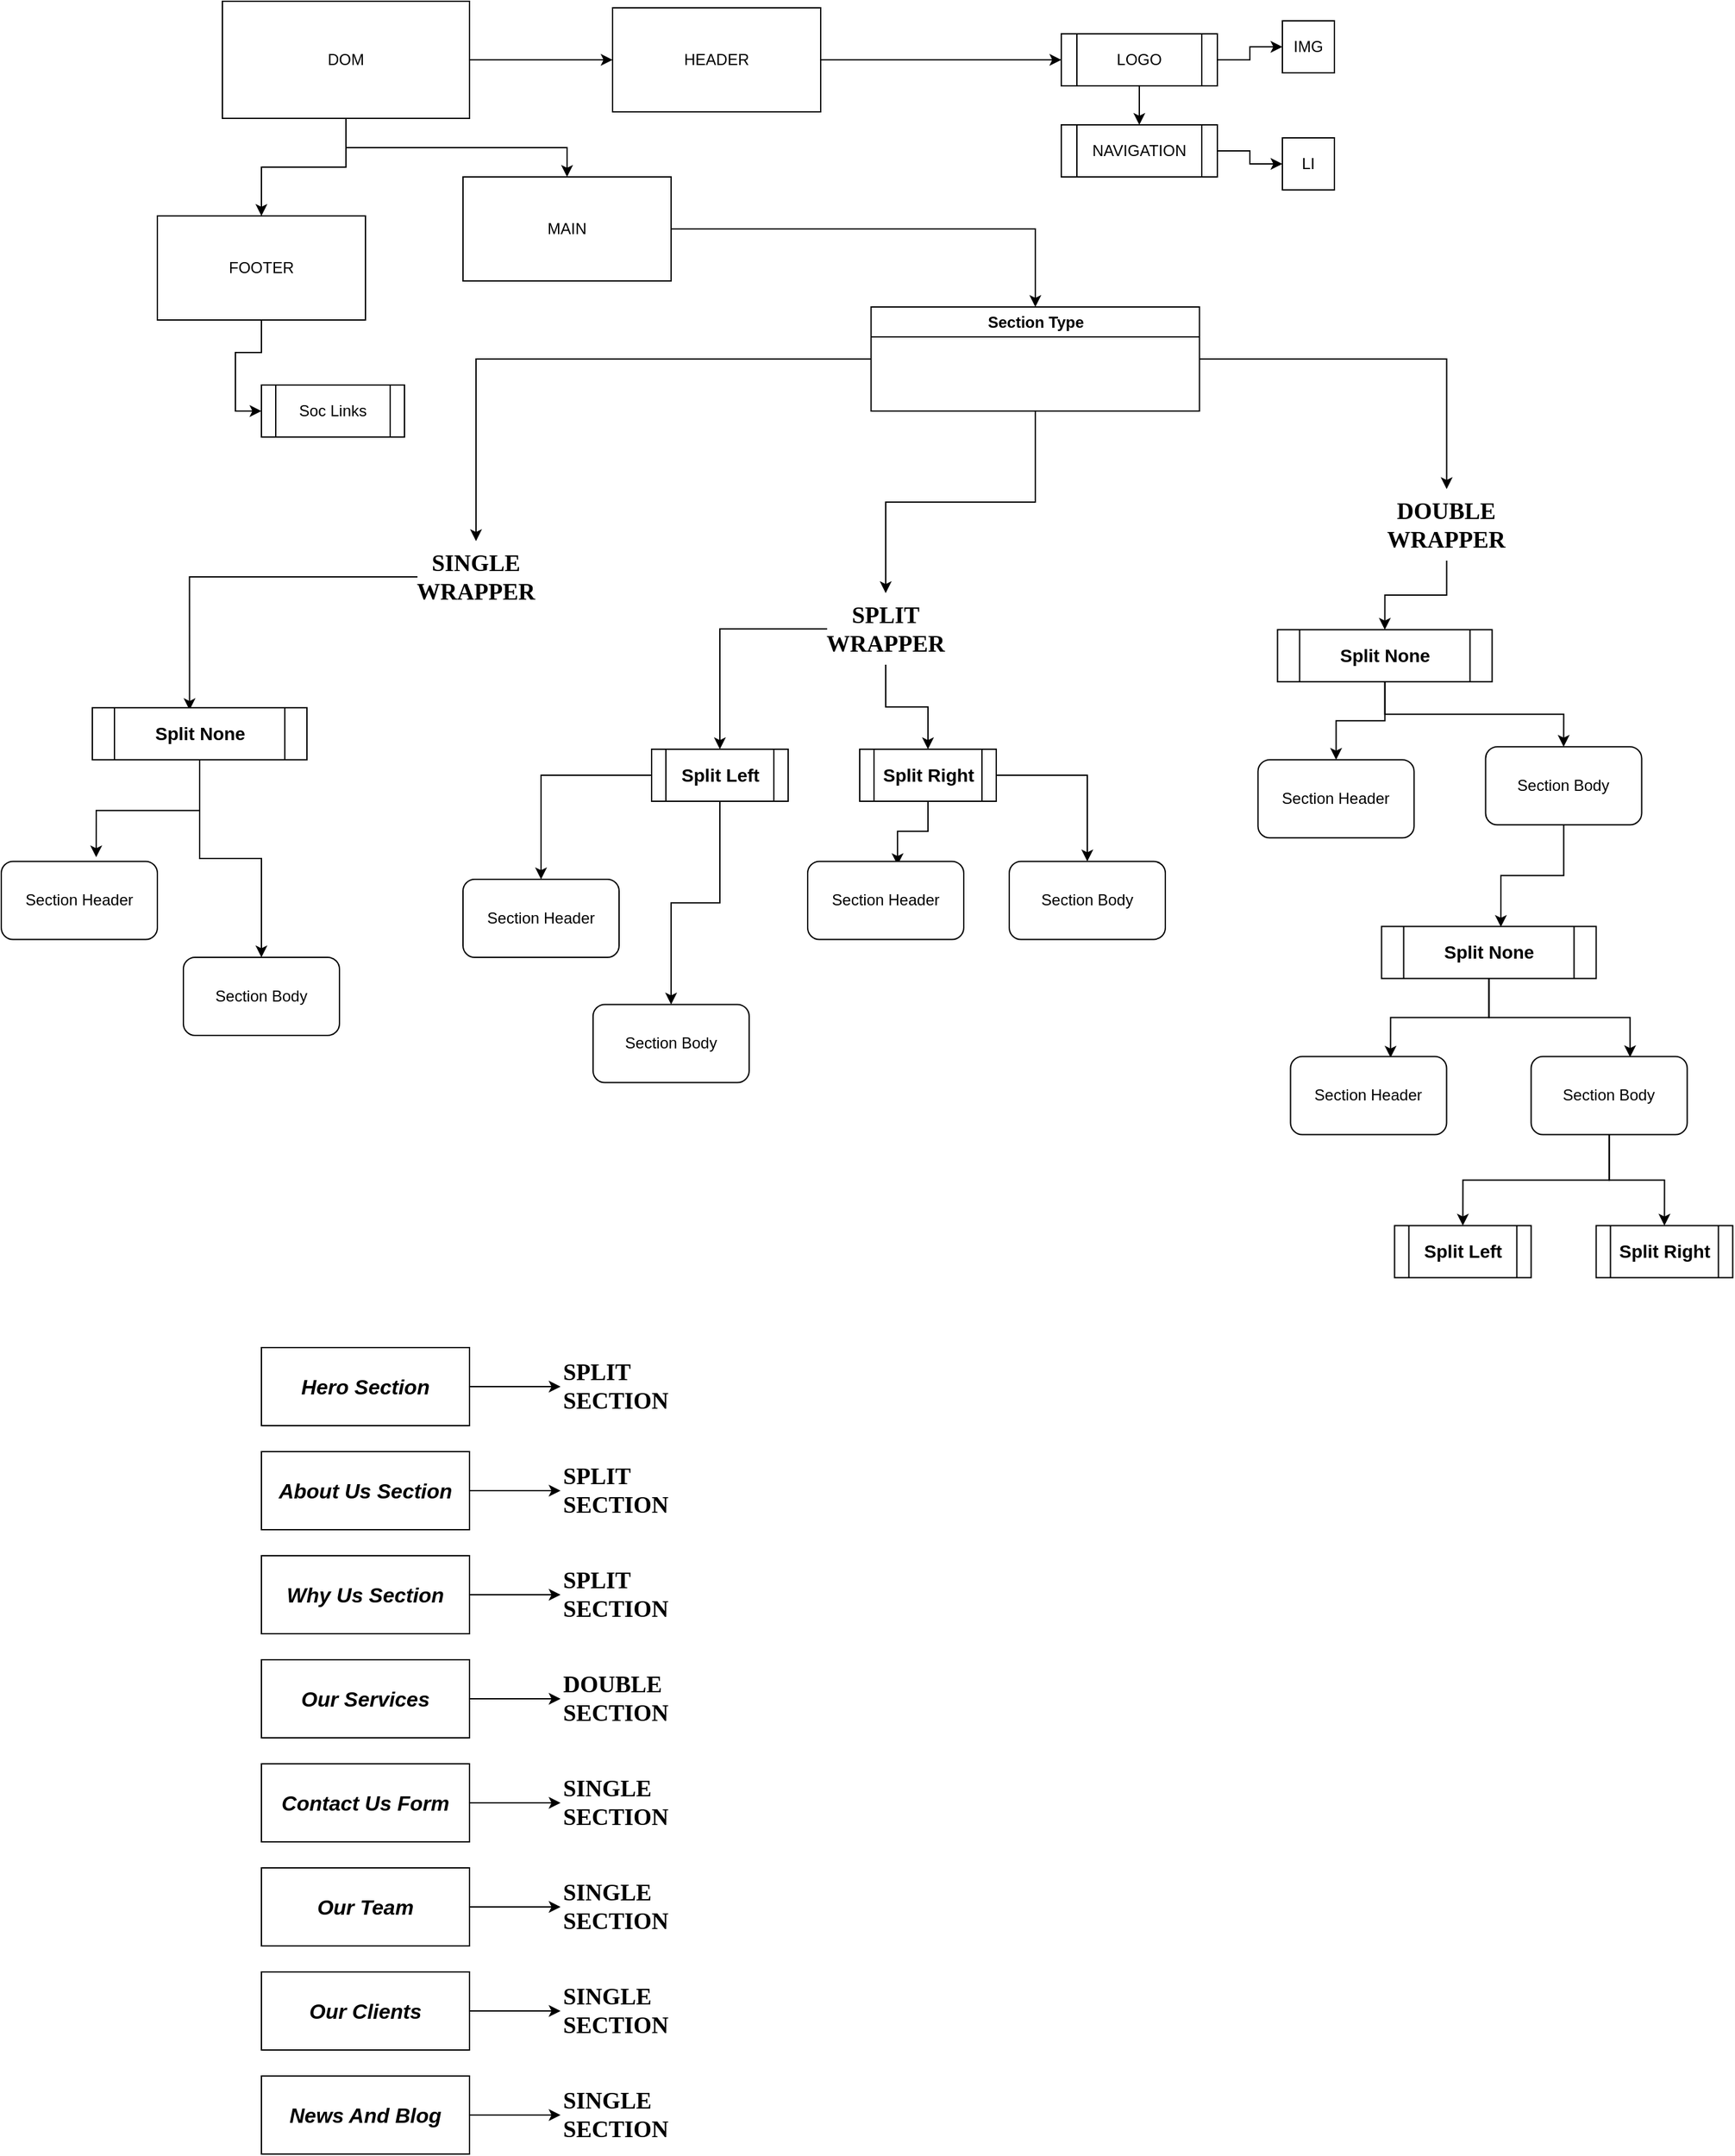 <mxfile version="21.6.1" type="github">
  <diagram name="Page-1" id="3GMCaoutJsqQsDqICPwn">
    <mxGraphModel dx="3232" dy="3076" grid="1" gridSize="10" guides="1" tooltips="1" connect="1" arrows="1" fold="1" page="1" pageScale="1" pageWidth="850" pageHeight="1100" math="0" shadow="0">
      <root>
        <mxCell id="0" />
        <mxCell id="1" parent="0" />
        <mxCell id="UuIxYVkr14JvkqVsrURw-32" style="edgeStyle=orthogonalEdgeStyle;rounded=0;orthogonalLoop=1;jettySize=auto;html=1;" parent="1" source="UuIxYVkr14JvkqVsrURw-1" target="UuIxYVkr14JvkqVsrURw-4" edge="1">
          <mxGeometry relative="1" as="geometry" />
        </mxCell>
        <mxCell id="UuIxYVkr14JvkqVsrURw-33" style="edgeStyle=orthogonalEdgeStyle;rounded=0;orthogonalLoop=1;jettySize=auto;html=1;" parent="1" source="UuIxYVkr14JvkqVsrURw-1" target="UuIxYVkr14JvkqVsrURw-3" edge="1">
          <mxGeometry relative="1" as="geometry" />
        </mxCell>
        <mxCell id="UuIxYVkr14JvkqVsrURw-36" style="edgeStyle=orthogonalEdgeStyle;rounded=0;orthogonalLoop=1;jettySize=auto;html=1;" parent="1" source="UuIxYVkr14JvkqVsrURw-1" target="UuIxYVkr14JvkqVsrURw-2" edge="1">
          <mxGeometry relative="1" as="geometry" />
        </mxCell>
        <mxCell id="UuIxYVkr14JvkqVsrURw-1" value="DOM" style="rounded=0;whiteSpace=wrap;html=1;" parent="1" vertex="1">
          <mxGeometry x="-960" y="-1995" width="190" height="90" as="geometry" />
        </mxCell>
        <mxCell id="UuIxYVkr14JvkqVsrURw-37" style="edgeStyle=orthogonalEdgeStyle;rounded=0;orthogonalLoop=1;jettySize=auto;html=1;" parent="1" source="UuIxYVkr14JvkqVsrURw-2" target="UuIxYVkr14JvkqVsrURw-9" edge="1">
          <mxGeometry relative="1" as="geometry" />
        </mxCell>
        <mxCell id="UuIxYVkr14JvkqVsrURw-38" style="edgeStyle=orthogonalEdgeStyle;rounded=0;orthogonalLoop=1;jettySize=auto;html=1;" parent="1" source="UuIxYVkr14JvkqVsrURw-2" target="UuIxYVkr14JvkqVsrURw-8" edge="1">
          <mxGeometry relative="1" as="geometry" />
        </mxCell>
        <mxCell id="UuIxYVkr14JvkqVsrURw-2" value="HEADER" style="rounded=0;whiteSpace=wrap;html=1;" parent="1" vertex="1">
          <mxGeometry x="-660" y="-1990" width="160" height="80" as="geometry" />
        </mxCell>
        <mxCell id="UuIxYVkr14JvkqVsrURw-56" style="edgeStyle=orthogonalEdgeStyle;rounded=0;orthogonalLoop=1;jettySize=auto;html=1;entryX=0;entryY=0.5;entryDx=0;entryDy=0;" parent="1" source="UuIxYVkr14JvkqVsrURw-3" target="UuIxYVkr14JvkqVsrURw-57" edge="1">
          <mxGeometry relative="1" as="geometry">
            <mxPoint x="-950" y="-1690" as="targetPoint" />
          </mxGeometry>
        </mxCell>
        <mxCell id="UuIxYVkr14JvkqVsrURw-3" value="FOOTER" style="rounded=0;whiteSpace=wrap;html=1;" parent="1" vertex="1">
          <mxGeometry x="-1010" y="-1830" width="160" height="80" as="geometry" />
        </mxCell>
        <mxCell id="UuIxYVkr14JvkqVsrURw-20" style="edgeStyle=orthogonalEdgeStyle;rounded=0;orthogonalLoop=1;jettySize=auto;html=1;" parent="1" source="UuIxYVkr14JvkqVsrURw-4" target="UuIxYVkr14JvkqVsrURw-26" edge="1">
          <mxGeometry relative="1" as="geometry">
            <mxPoint x="-580" y="-1710" as="targetPoint" />
          </mxGeometry>
        </mxCell>
        <mxCell id="UuIxYVkr14JvkqVsrURw-4" value="MAIN" style="rounded=0;whiteSpace=wrap;html=1;" parent="1" vertex="1">
          <mxGeometry x="-775" y="-1860" width="160" height="80" as="geometry" />
        </mxCell>
        <mxCell id="UuIxYVkr14JvkqVsrURw-40" style="edgeStyle=orthogonalEdgeStyle;rounded=0;orthogonalLoop=1;jettySize=auto;html=1;" parent="1" source="UuIxYVkr14JvkqVsrURw-8" target="UuIxYVkr14JvkqVsrURw-12" edge="1">
          <mxGeometry relative="1" as="geometry" />
        </mxCell>
        <mxCell id="UuIxYVkr14JvkqVsrURw-8" value="NAVIGATION" style="shape=process;whiteSpace=wrap;html=1;backgroundOutline=1;" parent="1" vertex="1">
          <mxGeometry x="-315" y="-1900" width="120" height="40" as="geometry" />
        </mxCell>
        <mxCell id="UuIxYVkr14JvkqVsrURw-39" style="edgeStyle=orthogonalEdgeStyle;rounded=0;orthogonalLoop=1;jettySize=auto;html=1;" parent="1" source="UuIxYVkr14JvkqVsrURw-9" target="UuIxYVkr14JvkqVsrURw-17" edge="1">
          <mxGeometry relative="1" as="geometry" />
        </mxCell>
        <mxCell id="UuIxYVkr14JvkqVsrURw-9" value="LOGO" style="shape=process;whiteSpace=wrap;html=1;backgroundOutline=1;" parent="1" vertex="1">
          <mxGeometry x="-315" y="-1970" width="120" height="40" as="geometry" />
        </mxCell>
        <mxCell id="UuIxYVkr14JvkqVsrURw-12" value="LI" style="whiteSpace=wrap;html=1;aspect=fixed;" parent="1" vertex="1">
          <mxGeometry x="-145" y="-1890" width="40" height="40" as="geometry" />
        </mxCell>
        <mxCell id="UuIxYVkr14JvkqVsrURw-17" value="IMG" style="whiteSpace=wrap;html=1;aspect=fixed;" parent="1" vertex="1">
          <mxGeometry x="-145" y="-1980" width="40" height="40" as="geometry" />
        </mxCell>
        <mxCell id="UuIxYVkr14JvkqVsrURw-23" value="Section Header" style="rounded=1;whiteSpace=wrap;html=1;" parent="1" vertex="1">
          <mxGeometry x="-163.75" y="-1411.88" width="120" height="60" as="geometry" />
        </mxCell>
        <mxCell id="UuIxYVkr14JvkqVsrURw-132" style="edgeStyle=orthogonalEdgeStyle;rounded=0;orthogonalLoop=1;jettySize=auto;html=1;entryX=0.556;entryY=0.009;entryDx=0;entryDy=0;entryPerimeter=0;" parent="1" source="UuIxYVkr14JvkqVsrURw-24" target="UuIxYVkr14JvkqVsrURw-131" edge="1">
          <mxGeometry relative="1" as="geometry" />
        </mxCell>
        <mxCell id="UuIxYVkr14JvkqVsrURw-24" value="Section Body" style="rounded=1;whiteSpace=wrap;html=1;glass=0;" parent="1" vertex="1">
          <mxGeometry x="11.25" y="-1421.88" width="120" height="60" as="geometry" />
        </mxCell>
        <mxCell id="UuIxYVkr14JvkqVsrURw-30" style="edgeStyle=orthogonalEdgeStyle;rounded=0;orthogonalLoop=1;jettySize=auto;html=1;" parent="1" source="UuIxYVkr14JvkqVsrURw-26" target="UuIxYVkr14JvkqVsrURw-28" edge="1">
          <mxGeometry relative="1" as="geometry" />
        </mxCell>
        <mxCell id="UuIxYVkr14JvkqVsrURw-31" style="edgeStyle=orthogonalEdgeStyle;rounded=0;orthogonalLoop=1;jettySize=auto;html=1;" parent="1" source="UuIxYVkr14JvkqVsrURw-26" target="UuIxYVkr14JvkqVsrURw-27" edge="1">
          <mxGeometry relative="1" as="geometry" />
        </mxCell>
        <mxCell id="UuIxYVkr14JvkqVsrURw-140" style="edgeStyle=orthogonalEdgeStyle;rounded=0;orthogonalLoop=1;jettySize=auto;html=1;" parent="1" source="UuIxYVkr14JvkqVsrURw-26" target="UuIxYVkr14JvkqVsrURw-41" edge="1">
          <mxGeometry relative="1" as="geometry" />
        </mxCell>
        <mxCell id="UuIxYVkr14JvkqVsrURw-26" value="Section Type" style="swimlane;whiteSpace=wrap;html=1;" parent="1" vertex="1">
          <mxGeometry x="-461.25" y="-1760" width="252.5" height="80" as="geometry" />
        </mxCell>
        <mxCell id="UuIxYVkr14JvkqVsrURw-120" style="edgeStyle=orthogonalEdgeStyle;rounded=0;orthogonalLoop=1;jettySize=auto;html=1;entryX=0.5;entryY=0;entryDx=0;entryDy=0;" parent="1" source="UuIxYVkr14JvkqVsrURw-27" target="UuIxYVkr14JvkqVsrURw-68" edge="1">
          <mxGeometry relative="1" as="geometry" />
        </mxCell>
        <mxCell id="UuIxYVkr14JvkqVsrURw-121" style="edgeStyle=orthogonalEdgeStyle;rounded=0;orthogonalLoop=1;jettySize=auto;html=1;" parent="1" source="UuIxYVkr14JvkqVsrURw-27" target="UuIxYVkr14JvkqVsrURw-69" edge="1">
          <mxGeometry relative="1" as="geometry" />
        </mxCell>
        <mxCell id="UuIxYVkr14JvkqVsrURw-27" value="&lt;font style=&quot;font-size: 18px;&quot; face=&quot;Lucida Console&quot;&gt;&lt;b&gt;SPLIT&lt;br&gt;WRAPPER&lt;br&gt;&lt;/b&gt;&lt;/font&gt;" style="text;html=1;strokeColor=none;fillColor=none;align=center;verticalAlign=middle;whiteSpace=wrap;rounded=0;" parent="1" vertex="1">
          <mxGeometry x="-495" y="-1540" width="90" height="55" as="geometry" />
        </mxCell>
        <mxCell id="UuIxYVkr14JvkqVsrURw-122" style="edgeStyle=orthogonalEdgeStyle;rounded=0;orthogonalLoop=1;jettySize=auto;html=1;entryX=0.453;entryY=0.044;entryDx=0;entryDy=0;entryPerimeter=0;" parent="1" source="UuIxYVkr14JvkqVsrURw-28" target="UuIxYVkr14JvkqVsrURw-67" edge="1">
          <mxGeometry relative="1" as="geometry" />
        </mxCell>
        <mxCell id="UuIxYVkr14JvkqVsrURw-28" value="&lt;font style=&quot;font-size: 18px;&quot; face=&quot;Lucida Console&quot;&gt;&lt;b&gt;SINGLE&lt;br&gt;WRAPPER&lt;br&gt;&lt;/b&gt;&lt;/font&gt;" style="text;html=1;strokeColor=none;fillColor=none;align=center;verticalAlign=middle;whiteSpace=wrap;rounded=0;glass=0;" parent="1" vertex="1">
          <mxGeometry x="-810" y="-1580" width="90" height="55" as="geometry" />
        </mxCell>
        <mxCell id="UuIxYVkr14JvkqVsrURw-126" style="edgeStyle=orthogonalEdgeStyle;rounded=0;orthogonalLoop=1;jettySize=auto;html=1;entryX=0.5;entryY=0;entryDx=0;entryDy=0;" parent="1" source="UuIxYVkr14JvkqVsrURw-41" target="UuIxYVkr14JvkqVsrURw-71" edge="1">
          <mxGeometry relative="1" as="geometry" />
        </mxCell>
        <mxCell id="UuIxYVkr14JvkqVsrURw-41" value="&lt;font style=&quot;font-size: 18px;&quot; face=&quot;Lucida Console&quot;&gt;&lt;b&gt;DOUBLE&lt;br&gt;WRAPPER&lt;br&gt;&lt;/b&gt;&lt;/font&gt;" style="text;html=1;strokeColor=none;fillColor=none;align=center;verticalAlign=middle;whiteSpace=wrap;rounded=0;" parent="1" vertex="1">
          <mxGeometry x="-63.75" y="-1620" width="90" height="55" as="geometry" />
        </mxCell>
        <mxCell id="UuIxYVkr14JvkqVsrURw-45" value="Section Body" style="rounded=1;whiteSpace=wrap;html=1;" parent="1" vertex="1">
          <mxGeometry x="-990" y="-1260" width="120" height="60" as="geometry" />
        </mxCell>
        <mxCell id="UuIxYVkr14JvkqVsrURw-46" value="Section Header" style="rounded=1;whiteSpace=wrap;html=1;" parent="1" vertex="1">
          <mxGeometry x="-1130" y="-1333.76" width="120" height="60" as="geometry" />
        </mxCell>
        <mxCell id="UuIxYVkr14JvkqVsrURw-49" value="Section Body" style="rounded=1;whiteSpace=wrap;html=1;" parent="1" vertex="1">
          <mxGeometry x="-675" y="-1223.76" width="120" height="60" as="geometry" />
        </mxCell>
        <mxCell id="UuIxYVkr14JvkqVsrURw-50" value="Section Header" style="rounded=1;whiteSpace=wrap;html=1;" parent="1" vertex="1">
          <mxGeometry x="-775" y="-1320" width="120" height="60" as="geometry" />
        </mxCell>
        <mxCell id="UuIxYVkr14JvkqVsrURw-57" value="Soc Links" style="shape=process;whiteSpace=wrap;html=1;backgroundOutline=1;" parent="1" vertex="1">
          <mxGeometry x="-930" y="-1700" width="110" height="40" as="geometry" />
        </mxCell>
        <mxCell id="UuIxYVkr14JvkqVsrURw-110" style="edgeStyle=orthogonalEdgeStyle;rounded=0;orthogonalLoop=1;jettySize=auto;html=1;entryX=0.608;entryY=-0.053;entryDx=0;entryDy=0;entryPerimeter=0;" parent="1" source="UuIxYVkr14JvkqVsrURw-67" target="UuIxYVkr14JvkqVsrURw-46" edge="1">
          <mxGeometry relative="1" as="geometry" />
        </mxCell>
        <mxCell id="UuIxYVkr14JvkqVsrURw-111" style="edgeStyle=orthogonalEdgeStyle;rounded=0;orthogonalLoop=1;jettySize=auto;html=1;" parent="1" source="UuIxYVkr14JvkqVsrURw-67" target="UuIxYVkr14JvkqVsrURw-45" edge="1">
          <mxGeometry relative="1" as="geometry" />
        </mxCell>
        <mxCell id="UuIxYVkr14JvkqVsrURw-67" value="&lt;b style=&quot;border-color: var(--border-color);&quot;&gt;&lt;font style=&quot;font-size: 14px;&quot;&gt;Split None&lt;/font&gt;&lt;/b&gt;" style="shape=process;whiteSpace=wrap;html=1;backgroundOutline=1;" parent="1" vertex="1">
          <mxGeometry x="-1060" y="-1451.88" width="165" height="40" as="geometry" />
        </mxCell>
        <mxCell id="UuIxYVkr14JvkqVsrURw-112" style="edgeStyle=orthogonalEdgeStyle;rounded=0;orthogonalLoop=1;jettySize=auto;html=1;" parent="1" source="UuIxYVkr14JvkqVsrURw-68" target="UuIxYVkr14JvkqVsrURw-50" edge="1">
          <mxGeometry relative="1" as="geometry" />
        </mxCell>
        <mxCell id="UuIxYVkr14JvkqVsrURw-113" style="edgeStyle=orthogonalEdgeStyle;rounded=0;orthogonalLoop=1;jettySize=auto;html=1;" parent="1" source="UuIxYVkr14JvkqVsrURw-68" target="UuIxYVkr14JvkqVsrURw-49" edge="1">
          <mxGeometry relative="1" as="geometry" />
        </mxCell>
        <mxCell id="UuIxYVkr14JvkqVsrURw-68" value="&lt;b style=&quot;border-color: var(--border-color);&quot;&gt;&lt;font style=&quot;font-size: 14px;&quot;&gt;Split Left&lt;/font&gt;&lt;/b&gt;" style="shape=process;whiteSpace=wrap;html=1;backgroundOutline=1;" parent="1" vertex="1">
          <mxGeometry x="-630" y="-1420" width="105" height="40" as="geometry" />
        </mxCell>
        <mxCell id="UuIxYVkr14JvkqVsrURw-119" style="edgeStyle=orthogonalEdgeStyle;rounded=0;orthogonalLoop=1;jettySize=auto;html=1;" parent="1" source="UuIxYVkr14JvkqVsrURw-69" target="UuIxYVkr14JvkqVsrURw-118" edge="1">
          <mxGeometry relative="1" as="geometry" />
        </mxCell>
        <mxCell id="UuIxYVkr14JvkqVsrURw-123" style="edgeStyle=orthogonalEdgeStyle;rounded=0;orthogonalLoop=1;jettySize=auto;html=1;entryX=0.576;entryY=0.047;entryDx=0;entryDy=0;entryPerimeter=0;" parent="1" source="UuIxYVkr14JvkqVsrURw-69" target="UuIxYVkr14JvkqVsrURw-116" edge="1">
          <mxGeometry relative="1" as="geometry" />
        </mxCell>
        <mxCell id="UuIxYVkr14JvkqVsrURw-69" value="&lt;b style=&quot;border-color: var(--border-color);&quot;&gt;&lt;font style=&quot;font-size: 14px;&quot;&gt;Split Right&lt;/font&gt;&lt;/b&gt;" style="shape=process;whiteSpace=wrap;html=1;backgroundOutline=1;" parent="1" vertex="1">
          <mxGeometry x="-470" y="-1420" width="105" height="40" as="geometry" />
        </mxCell>
        <mxCell id="UuIxYVkr14JvkqVsrURw-127" style="edgeStyle=orthogonalEdgeStyle;rounded=0;orthogonalLoop=1;jettySize=auto;html=1;entryX=0.5;entryY=0;entryDx=0;entryDy=0;" parent="1" source="UuIxYVkr14JvkqVsrURw-71" target="UuIxYVkr14JvkqVsrURw-24" edge="1">
          <mxGeometry relative="1" as="geometry" />
        </mxCell>
        <mxCell id="UuIxYVkr14JvkqVsrURw-128" style="edgeStyle=orthogonalEdgeStyle;rounded=0;orthogonalLoop=1;jettySize=auto;html=1;" parent="1" source="UuIxYVkr14JvkqVsrURw-71" target="UuIxYVkr14JvkqVsrURw-23" edge="1">
          <mxGeometry relative="1" as="geometry" />
        </mxCell>
        <mxCell id="UuIxYVkr14JvkqVsrURw-71" value="&lt;b style=&quot;border-color: var(--border-color);&quot;&gt;&lt;font style=&quot;font-size: 14px;&quot;&gt;Split None&lt;/font&gt;&lt;/b&gt;" style="shape=process;whiteSpace=wrap;html=1;backgroundOutline=1;" parent="1" vertex="1">
          <mxGeometry x="-148.75" y="-1511.88" width="165" height="40" as="geometry" />
        </mxCell>
        <mxCell id="UuIxYVkr14JvkqVsrURw-72" value="&lt;b style=&quot;border-color: var(--border-color);&quot;&gt;&lt;font style=&quot;font-size: 14px;&quot;&gt;Split Left&lt;/font&gt;&lt;/b&gt;" style="shape=process;whiteSpace=wrap;html=1;backgroundOutline=1;" parent="1" vertex="1">
          <mxGeometry x="-58.75" y="-1053.76" width="105" height="40" as="geometry" />
        </mxCell>
        <mxCell id="UuIxYVkr14JvkqVsrURw-73" value="&lt;b style=&quot;border-color: var(--border-color);&quot;&gt;&lt;font style=&quot;font-size: 14px;&quot;&gt;Split Right&lt;/font&gt;&lt;/b&gt;" style="shape=process;whiteSpace=wrap;html=1;backgroundOutline=1;" parent="1" vertex="1">
          <mxGeometry x="96.25" y="-1053.76" width="105" height="40" as="geometry" />
        </mxCell>
        <mxCell id="UuIxYVkr14JvkqVsrURw-100" style="edgeStyle=orthogonalEdgeStyle;rounded=0;orthogonalLoop=1;jettySize=auto;html=1;" parent="1" source="UuIxYVkr14JvkqVsrURw-81" target="UuIxYVkr14JvkqVsrURw-91" edge="1">
          <mxGeometry relative="1" as="geometry" />
        </mxCell>
        <mxCell id="UuIxYVkr14JvkqVsrURw-81" value="Why Us Section" style="whiteSpace=wrap;align=center;html=1;fontStyle=3;fontSize=16;" parent="1" vertex="1">
          <mxGeometry x="-930" y="-800" width="160" height="60" as="geometry" />
        </mxCell>
        <mxCell id="UuIxYVkr14JvkqVsrURw-105" style="edgeStyle=orthogonalEdgeStyle;rounded=0;orthogonalLoop=1;jettySize=auto;html=1;" parent="1" source="UuIxYVkr14JvkqVsrURw-82" target="UuIxYVkr14JvkqVsrURw-97" edge="1">
          <mxGeometry relative="1" as="geometry" />
        </mxCell>
        <mxCell id="UuIxYVkr14JvkqVsrURw-82" value="News And Blog" style="whiteSpace=wrap;align=center;html=1;fontStyle=3;fontSize=16;" parent="1" vertex="1">
          <mxGeometry x="-930" y="-400" width="160" height="60" as="geometry" />
        </mxCell>
        <mxCell id="UuIxYVkr14JvkqVsrURw-104" style="edgeStyle=orthogonalEdgeStyle;rounded=0;orthogonalLoop=1;jettySize=auto;html=1;" parent="1" source="UuIxYVkr14JvkqVsrURw-83" target="UuIxYVkr14JvkqVsrURw-96" edge="1">
          <mxGeometry relative="1" as="geometry" />
        </mxCell>
        <mxCell id="UuIxYVkr14JvkqVsrURw-83" value="Our Clients" style="whiteSpace=wrap;align=center;html=1;fontStyle=3;fontSize=16;" parent="1" vertex="1">
          <mxGeometry x="-930" y="-480" width="160" height="60" as="geometry" />
        </mxCell>
        <mxCell id="UuIxYVkr14JvkqVsrURw-103" style="edgeStyle=orthogonalEdgeStyle;rounded=0;orthogonalLoop=1;jettySize=auto;html=1;" parent="1" source="UuIxYVkr14JvkqVsrURw-84" target="UuIxYVkr14JvkqVsrURw-95" edge="1">
          <mxGeometry relative="1" as="geometry" />
        </mxCell>
        <mxCell id="UuIxYVkr14JvkqVsrURw-84" value="Our Team" style="whiteSpace=wrap;align=center;html=1;fontStyle=3;fontSize=16;" parent="1" vertex="1">
          <mxGeometry x="-930" y="-560" width="160" height="60" as="geometry" />
        </mxCell>
        <mxCell id="UuIxYVkr14JvkqVsrURw-102" style="edgeStyle=orthogonalEdgeStyle;rounded=0;orthogonalLoop=1;jettySize=auto;html=1;" parent="1" source="UuIxYVkr14JvkqVsrURw-85" target="UuIxYVkr14JvkqVsrURw-94" edge="1">
          <mxGeometry relative="1" as="geometry" />
        </mxCell>
        <mxCell id="UuIxYVkr14JvkqVsrURw-85" value="Contact Us Form" style="whiteSpace=wrap;align=center;html=1;fontStyle=3;fontSize=16;" parent="1" vertex="1">
          <mxGeometry x="-930" y="-640" width="160" height="60" as="geometry" />
        </mxCell>
        <mxCell id="UuIxYVkr14JvkqVsrURw-99" style="edgeStyle=orthogonalEdgeStyle;rounded=0;orthogonalLoop=1;jettySize=auto;html=1;" parent="1" source="UuIxYVkr14JvkqVsrURw-86" target="UuIxYVkr14JvkqVsrURw-92" edge="1">
          <mxGeometry relative="1" as="geometry" />
        </mxCell>
        <mxCell id="UuIxYVkr14JvkqVsrURw-86" value="About Us Section" style="whiteSpace=wrap;align=center;html=1;fontStyle=3;fontSize=16;" parent="1" vertex="1">
          <mxGeometry x="-930" y="-880" width="160" height="60" as="geometry" />
        </mxCell>
        <mxCell id="UuIxYVkr14JvkqVsrURw-98" style="edgeStyle=orthogonalEdgeStyle;rounded=0;orthogonalLoop=1;jettySize=auto;html=1;entryX=0;entryY=0.5;entryDx=0;entryDy=0;" parent="1" source="UuIxYVkr14JvkqVsrURw-87" target="UuIxYVkr14JvkqVsrURw-90" edge="1">
          <mxGeometry relative="1" as="geometry" />
        </mxCell>
        <mxCell id="UuIxYVkr14JvkqVsrURw-87" value="Hero Section" style="align=center;whiteSpace=wrap;fontStyle=3;fontSize=16;" parent="1" vertex="1">
          <mxGeometry x="-930" y="-960" width="160" height="60" as="geometry" />
        </mxCell>
        <mxCell id="UuIxYVkr14JvkqVsrURw-101" style="edgeStyle=orthogonalEdgeStyle;rounded=0;orthogonalLoop=1;jettySize=auto;html=1;entryX=0;entryY=0.5;entryDx=0;entryDy=0;" parent="1" source="UuIxYVkr14JvkqVsrURw-88" target="UuIxYVkr14JvkqVsrURw-93" edge="1">
          <mxGeometry relative="1" as="geometry" />
        </mxCell>
        <mxCell id="UuIxYVkr14JvkqVsrURw-88" value="Our Services" style="whiteSpace=wrap;align=center;html=1;fontStyle=3;fontSize=16;" parent="1" vertex="1">
          <mxGeometry x="-930" y="-720" width="160" height="60" as="geometry" />
        </mxCell>
        <mxCell id="UuIxYVkr14JvkqVsrURw-90" value="&lt;font style=&quot;font-size: 18px;&quot; face=&quot;Lucida Console&quot;&gt;&lt;b&gt;SPLIT&lt;br&gt;SECTION&lt;/b&gt;&lt;/font&gt;" style="text;html=1;strokeColor=none;fillColor=none;align=left;verticalAlign=middle;whiteSpace=wrap;rounded=0;" parent="1" vertex="1">
          <mxGeometry x="-700" y="-960" width="120" height="60" as="geometry" />
        </mxCell>
        <mxCell id="UuIxYVkr14JvkqVsrURw-91" value="&lt;font style=&quot;font-size: 18px;&quot; face=&quot;Lucida Console&quot;&gt;&lt;b&gt;SPLIT&lt;br&gt;SECTION&lt;/b&gt;&lt;/font&gt;" style="text;html=1;strokeColor=none;fillColor=none;align=left;verticalAlign=middle;whiteSpace=wrap;rounded=0;" parent="1" vertex="1">
          <mxGeometry x="-700" y="-800" width="120" height="60" as="geometry" />
        </mxCell>
        <mxCell id="UuIxYVkr14JvkqVsrURw-92" value="&lt;font style=&quot;font-size: 18px;&quot; face=&quot;Lucida Console&quot;&gt;&lt;b&gt;SPLIT&lt;br&gt;SECTION&lt;/b&gt;&lt;/font&gt;" style="text;html=1;strokeColor=none;fillColor=none;align=left;verticalAlign=middle;whiteSpace=wrap;rounded=0;" parent="1" vertex="1">
          <mxGeometry x="-700" y="-880" width="120" height="60" as="geometry" />
        </mxCell>
        <mxCell id="UuIxYVkr14JvkqVsrURw-93" value="&lt;font style=&quot;font-size: 18px;&quot; face=&quot;Lucida Console&quot;&gt;&lt;b&gt;DOUBLE&lt;br&gt;SECTION&lt;/b&gt;&lt;/font&gt;" style="text;html=1;strokeColor=none;fillColor=none;align=left;verticalAlign=middle;whiteSpace=wrap;rounded=0;" parent="1" vertex="1">
          <mxGeometry x="-700" y="-720" width="120" height="60" as="geometry" />
        </mxCell>
        <mxCell id="UuIxYVkr14JvkqVsrURw-94" value="&lt;font style=&quot;font-size: 18px;&quot; face=&quot;Lucida Console&quot;&gt;&lt;b&gt;SINGLE&lt;br&gt;SECTION&lt;/b&gt;&lt;/font&gt;" style="text;html=1;strokeColor=none;fillColor=none;align=left;verticalAlign=middle;whiteSpace=wrap;rounded=0;" parent="1" vertex="1">
          <mxGeometry x="-700" y="-640" width="120" height="60" as="geometry" />
        </mxCell>
        <mxCell id="UuIxYVkr14JvkqVsrURw-95" value="&lt;font style=&quot;font-size: 18px;&quot; face=&quot;Lucida Console&quot;&gt;&lt;b&gt;SINGLE&lt;br&gt;SECTION&lt;/b&gt;&lt;/font&gt;" style="text;html=1;strokeColor=none;fillColor=none;align=left;verticalAlign=middle;whiteSpace=wrap;rounded=0;" parent="1" vertex="1">
          <mxGeometry x="-700" y="-560" width="120" height="60" as="geometry" />
        </mxCell>
        <mxCell id="UuIxYVkr14JvkqVsrURw-96" value="&lt;font style=&quot;font-size: 18px;&quot; face=&quot;Lucida Console&quot;&gt;&lt;b&gt;SINGLE&lt;br&gt;SECTION&lt;/b&gt;&lt;/font&gt;" style="text;html=1;strokeColor=none;fillColor=none;align=left;verticalAlign=middle;whiteSpace=wrap;rounded=0;" parent="1" vertex="1">
          <mxGeometry x="-700" y="-480" width="120" height="60" as="geometry" />
        </mxCell>
        <mxCell id="UuIxYVkr14JvkqVsrURw-97" value="&lt;font style=&quot;font-size: 18px;&quot; face=&quot;Lucida Console&quot;&gt;&lt;b&gt;SINGLE&lt;br&gt;SECTION&lt;/b&gt;&lt;/font&gt;" style="text;html=1;strokeColor=none;fillColor=none;align=left;verticalAlign=middle;whiteSpace=wrap;rounded=0;" parent="1" vertex="1">
          <mxGeometry x="-700" y="-400" width="120" height="60" as="geometry" />
        </mxCell>
        <mxCell id="UuIxYVkr14JvkqVsrURw-116" value="Section Header" style="rounded=1;whiteSpace=wrap;html=1;" parent="1" vertex="1">
          <mxGeometry x="-510" y="-1333.76" width="120" height="60" as="geometry" />
        </mxCell>
        <mxCell id="UuIxYVkr14JvkqVsrURw-118" value="Section Body" style="rounded=1;whiteSpace=wrap;html=1;" parent="1" vertex="1">
          <mxGeometry x="-355" y="-1333.76" width="120" height="60" as="geometry" />
        </mxCell>
        <mxCell id="UuIxYVkr14JvkqVsrURw-135" style="edgeStyle=orthogonalEdgeStyle;rounded=0;orthogonalLoop=1;jettySize=auto;html=1;entryX=0.641;entryY=0.014;entryDx=0;entryDy=0;entryPerimeter=0;" parent="1" source="UuIxYVkr14JvkqVsrURw-131" target="UuIxYVkr14JvkqVsrURw-133" edge="1">
          <mxGeometry relative="1" as="geometry" />
        </mxCell>
        <mxCell id="UuIxYVkr14JvkqVsrURw-136" style="edgeStyle=orthogonalEdgeStyle;rounded=0;orthogonalLoop=1;jettySize=auto;html=1;entryX=0.634;entryY=0.008;entryDx=0;entryDy=0;entryPerimeter=0;" parent="1" source="UuIxYVkr14JvkqVsrURw-131" target="UuIxYVkr14JvkqVsrURw-134" edge="1">
          <mxGeometry relative="1" as="geometry" />
        </mxCell>
        <mxCell id="UuIxYVkr14JvkqVsrURw-131" value="&lt;b style=&quot;border-color: var(--border-color);&quot;&gt;&lt;font style=&quot;font-size: 14px;&quot;&gt;Split None&lt;/font&gt;&lt;/b&gt;" style="shape=process;whiteSpace=wrap;html=1;backgroundOutline=1;" parent="1" vertex="1">
          <mxGeometry x="-68.75" y="-1283.76" width="165" height="40" as="geometry" />
        </mxCell>
        <mxCell id="UuIxYVkr14JvkqVsrURw-133" value="Section Header" style="rounded=1;whiteSpace=wrap;html=1;" parent="1" vertex="1">
          <mxGeometry x="-138.75" y="-1183.76" width="120" height="60" as="geometry" />
        </mxCell>
        <mxCell id="UuIxYVkr14JvkqVsrURw-137" style="edgeStyle=orthogonalEdgeStyle;rounded=0;orthogonalLoop=1;jettySize=auto;html=1;entryX=0.5;entryY=0;entryDx=0;entryDy=0;" parent="1" source="UuIxYVkr14JvkqVsrURw-134" target="UuIxYVkr14JvkqVsrURw-72" edge="1">
          <mxGeometry relative="1" as="geometry" />
        </mxCell>
        <mxCell id="UuIxYVkr14JvkqVsrURw-138" style="edgeStyle=orthogonalEdgeStyle;rounded=0;orthogonalLoop=1;jettySize=auto;html=1;entryX=0.5;entryY=0;entryDx=0;entryDy=0;" parent="1" source="UuIxYVkr14JvkqVsrURw-134" target="UuIxYVkr14JvkqVsrURw-73" edge="1">
          <mxGeometry relative="1" as="geometry" />
        </mxCell>
        <mxCell id="UuIxYVkr14JvkqVsrURw-134" value="Section Body" style="rounded=1;whiteSpace=wrap;html=1;glass=0;" parent="1" vertex="1">
          <mxGeometry x="46.25" y="-1183.76" width="120" height="60" as="geometry" />
        </mxCell>
      </root>
    </mxGraphModel>
  </diagram>
</mxfile>
